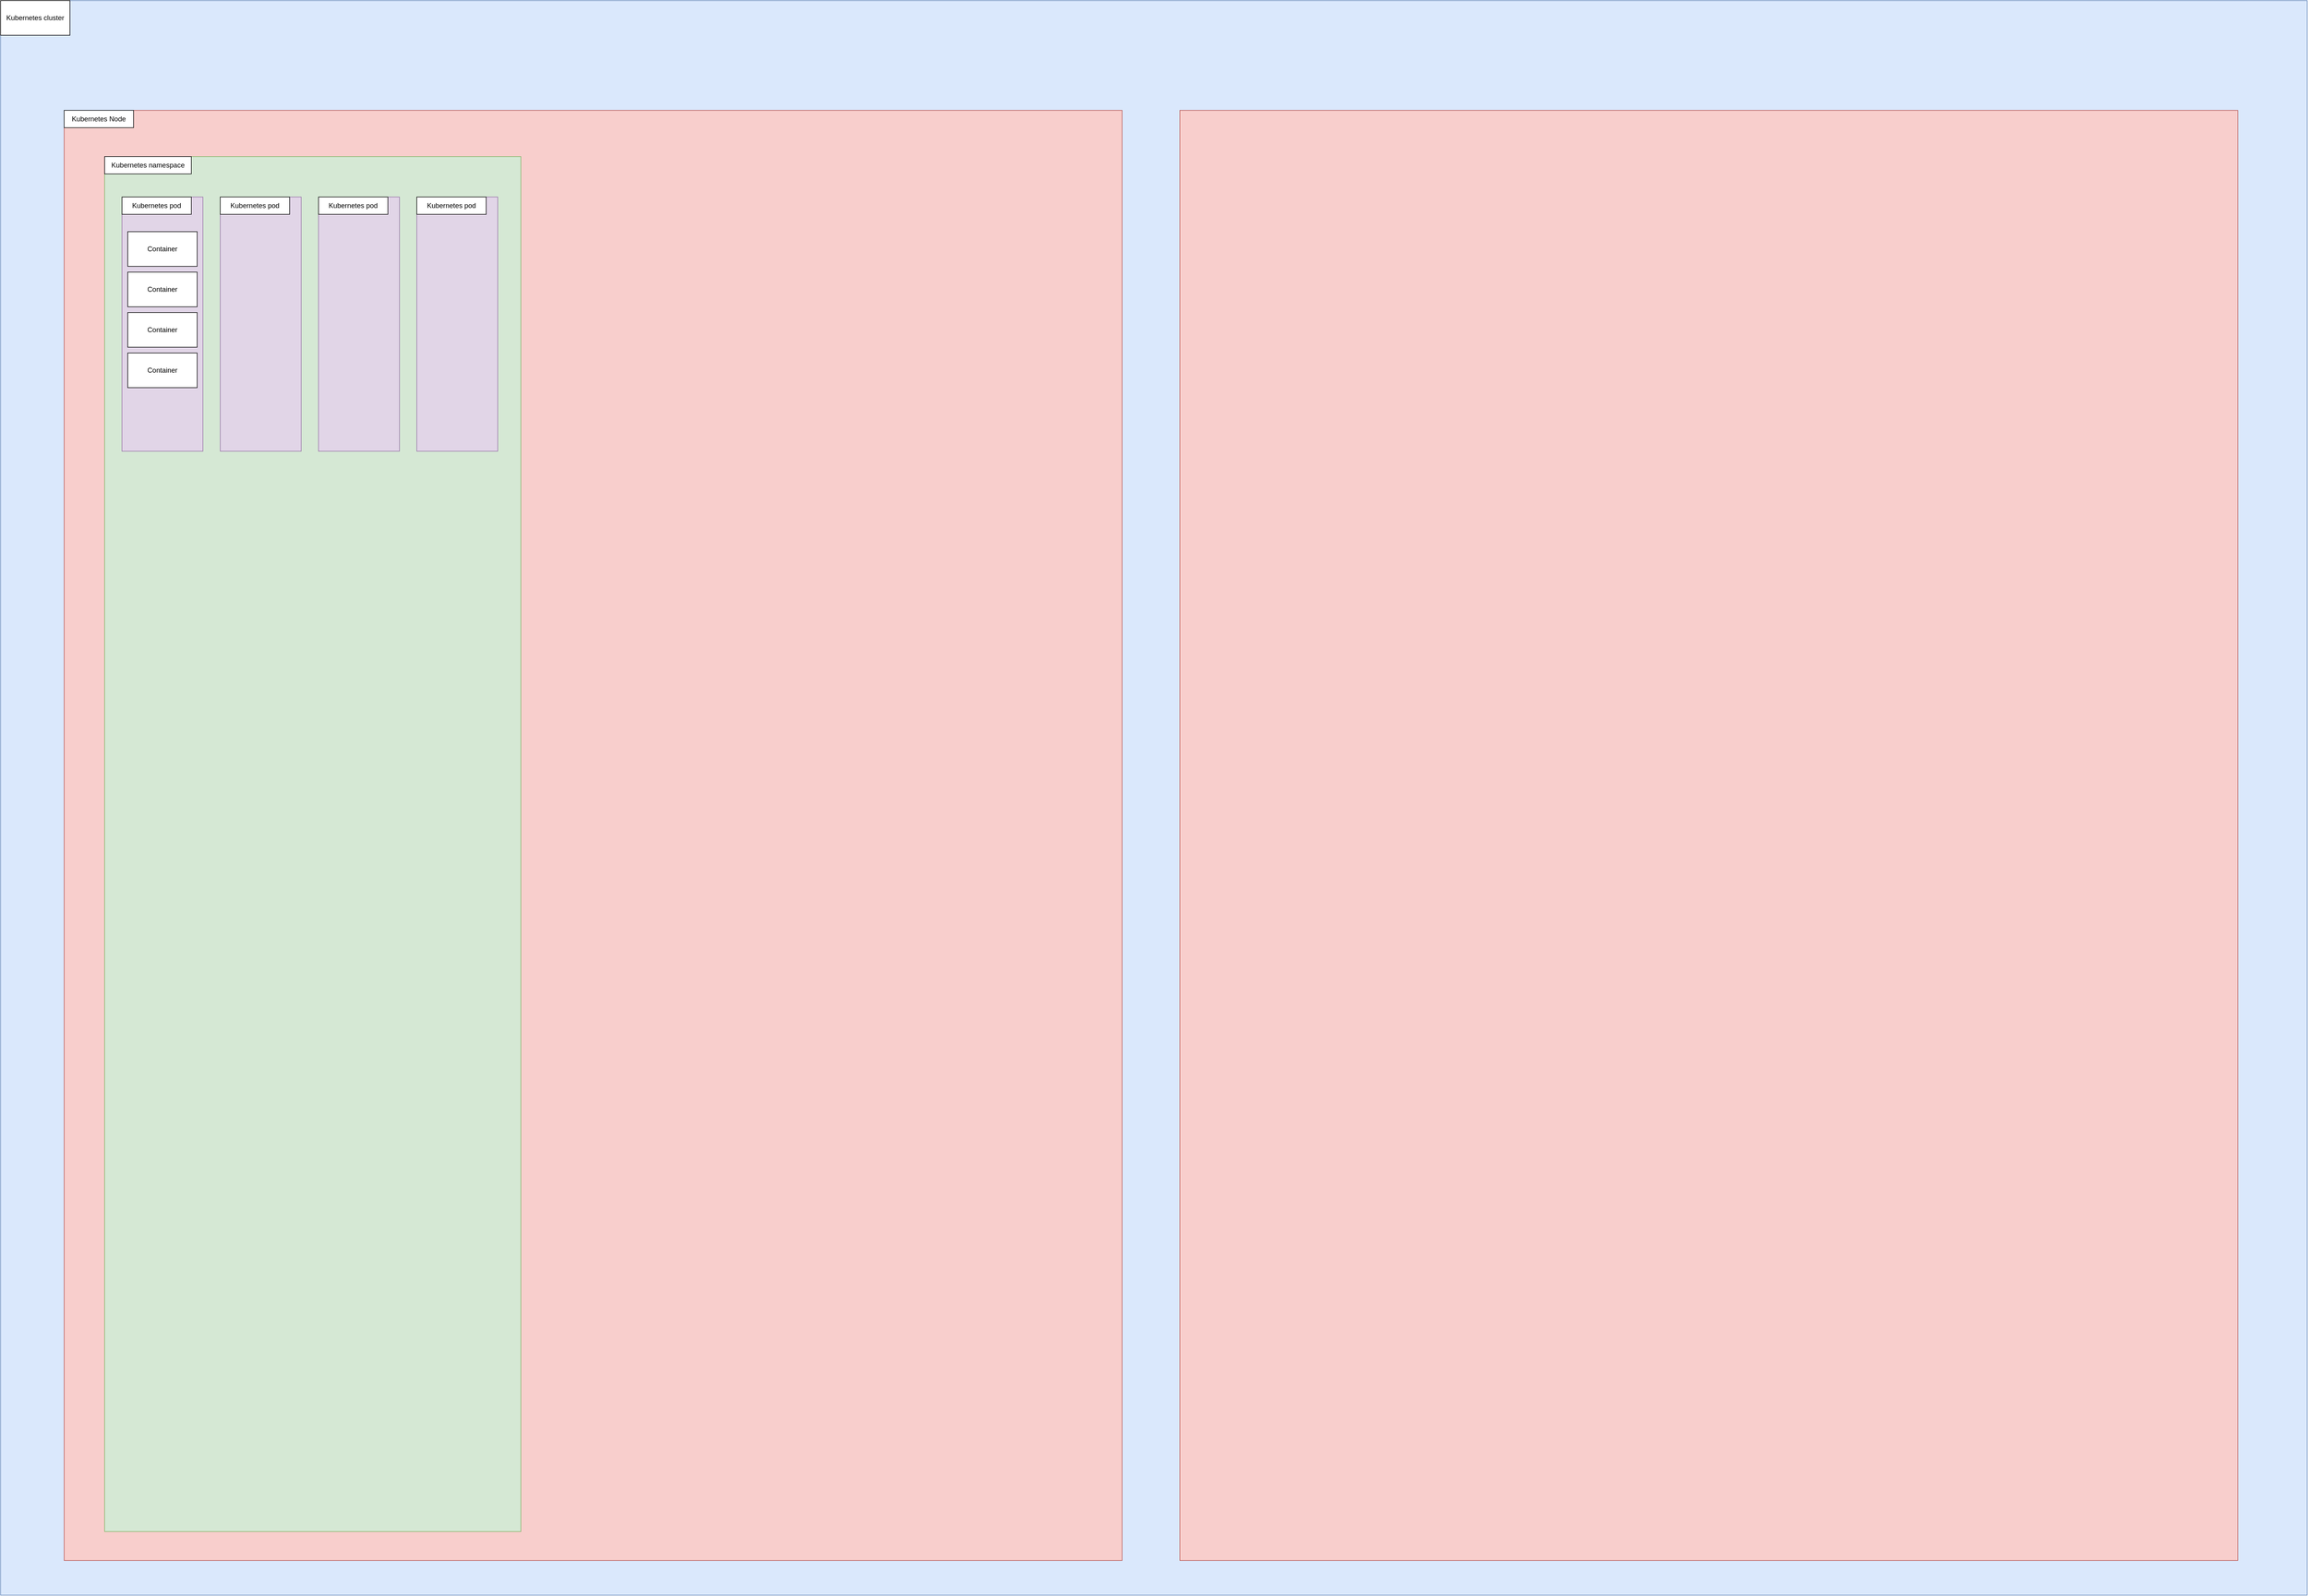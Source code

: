 <mxfile version="22.1.2" type="device">
  <diagram name="Page-1" id="C-NZV8uJYAg1rKS5QnhG">
    <mxGraphModel dx="4998" dy="3492" grid="1" gridSize="10" guides="1" tooltips="1" connect="1" arrows="1" fold="1" page="1" pageScale="1" pageWidth="850" pageHeight="1100" math="0" shadow="0">
      <root>
        <mxCell id="0" />
        <mxCell id="1" parent="0" />
        <mxCell id="VXKyjhs7TOJEmw1eBfXi-8" value="" style="rounded=0;whiteSpace=wrap;html=1;fillColor=#dae8fc;strokeColor=#6c8ebf;" vertex="1" parent="1">
          <mxGeometry x="-830" y="-1010" width="3990" height="2760" as="geometry" />
        </mxCell>
        <mxCell id="VXKyjhs7TOJEmw1eBfXi-6" value="" style="rounded=0;whiteSpace=wrap;html=1;fillColor=#f8cecc;strokeColor=#b85450;" vertex="1" parent="1">
          <mxGeometry x="-720" y="-820" width="1830" height="2510" as="geometry" />
        </mxCell>
        <mxCell id="VXKyjhs7TOJEmw1eBfXi-1" value="" style="rounded=0;whiteSpace=wrap;html=1;fillColor=#d5e8d4;strokeColor=#82b366;" vertex="1" parent="1">
          <mxGeometry x="-650" y="-740" width="720" height="2380" as="geometry" />
        </mxCell>
        <mxCell id="VXKyjhs7TOJEmw1eBfXi-2" value="" style="rounded=0;whiteSpace=wrap;html=1;fillColor=#e1d5e7;strokeColor=#9673a6;" vertex="1" parent="1">
          <mxGeometry x="-620" y="-670" width="140" height="440" as="geometry" />
        </mxCell>
        <mxCell id="VXKyjhs7TOJEmw1eBfXi-3" value="" style="rounded=0;whiteSpace=wrap;html=1;fillColor=#e1d5e7;strokeColor=#9673a6;" vertex="1" parent="1">
          <mxGeometry x="-450" y="-670" width="140" height="440" as="geometry" />
        </mxCell>
        <mxCell id="VXKyjhs7TOJEmw1eBfXi-4" value="" style="rounded=0;whiteSpace=wrap;html=1;fillColor=#e1d5e7;strokeColor=#9673a6;" vertex="1" parent="1">
          <mxGeometry x="-280" y="-670" width="140" height="440" as="geometry" />
        </mxCell>
        <mxCell id="VXKyjhs7TOJEmw1eBfXi-5" value="" style="rounded=0;whiteSpace=wrap;html=1;fillColor=#e1d5e7;strokeColor=#9673a6;" vertex="1" parent="1">
          <mxGeometry x="-110" y="-670" width="140" height="440" as="geometry" />
        </mxCell>
        <mxCell id="VXKyjhs7TOJEmw1eBfXi-7" value="Kubernetes Node" style="rounded=0;whiteSpace=wrap;html=1;" vertex="1" parent="1">
          <mxGeometry x="-720" y="-820" width="120" height="30" as="geometry" />
        </mxCell>
        <mxCell id="VXKyjhs7TOJEmw1eBfXi-9" value="Kubernetes cluster" style="rounded=0;whiteSpace=wrap;html=1;" vertex="1" parent="1">
          <mxGeometry x="-830" y="-1010" width="120" height="60" as="geometry" />
        </mxCell>
        <mxCell id="VXKyjhs7TOJEmw1eBfXi-10" value="" style="rounded=0;whiteSpace=wrap;html=1;fillColor=#f8cecc;strokeColor=#b85450;" vertex="1" parent="1">
          <mxGeometry x="1210" y="-820" width="1830" height="2510" as="geometry" />
        </mxCell>
        <mxCell id="VXKyjhs7TOJEmw1eBfXi-11" value="Kubernetes namespace" style="rounded=0;whiteSpace=wrap;html=1;" vertex="1" parent="1">
          <mxGeometry x="-650" y="-740" width="150" height="30" as="geometry" />
        </mxCell>
        <mxCell id="VXKyjhs7TOJEmw1eBfXi-12" value="Kubernetes pod" style="rounded=0;whiteSpace=wrap;html=1;" vertex="1" parent="1">
          <mxGeometry x="-620" y="-670" width="120" height="30" as="geometry" />
        </mxCell>
        <mxCell id="VXKyjhs7TOJEmw1eBfXi-13" value="Kubernetes pod" style="rounded=0;whiteSpace=wrap;html=1;" vertex="1" parent="1">
          <mxGeometry x="-450" y="-670" width="120" height="30" as="geometry" />
        </mxCell>
        <mxCell id="VXKyjhs7TOJEmw1eBfXi-14" value="Kubernetes pod" style="rounded=0;whiteSpace=wrap;html=1;" vertex="1" parent="1">
          <mxGeometry x="-280" y="-670" width="120" height="30" as="geometry" />
        </mxCell>
        <mxCell id="VXKyjhs7TOJEmw1eBfXi-15" value="Kubernetes pod" style="rounded=0;whiteSpace=wrap;html=1;" vertex="1" parent="1">
          <mxGeometry x="-110" y="-670" width="120" height="30" as="geometry" />
        </mxCell>
        <mxCell id="VXKyjhs7TOJEmw1eBfXi-17" value="Container" style="rounded=0;whiteSpace=wrap;html=1;" vertex="1" parent="1">
          <mxGeometry x="-610" y="-610" width="120" height="60" as="geometry" />
        </mxCell>
        <mxCell id="VXKyjhs7TOJEmw1eBfXi-18" value="Container" style="rounded=0;whiteSpace=wrap;html=1;" vertex="1" parent="1">
          <mxGeometry x="-610" y="-540" width="120" height="60" as="geometry" />
        </mxCell>
        <mxCell id="VXKyjhs7TOJEmw1eBfXi-19" value="Container" style="rounded=0;whiteSpace=wrap;html=1;" vertex="1" parent="1">
          <mxGeometry x="-610" y="-470" width="120" height="60" as="geometry" />
        </mxCell>
        <mxCell id="VXKyjhs7TOJEmw1eBfXi-20" value="Container" style="rounded=0;whiteSpace=wrap;html=1;" vertex="1" parent="1">
          <mxGeometry x="-610" y="-400" width="120" height="60" as="geometry" />
        </mxCell>
      </root>
    </mxGraphModel>
  </diagram>
</mxfile>
